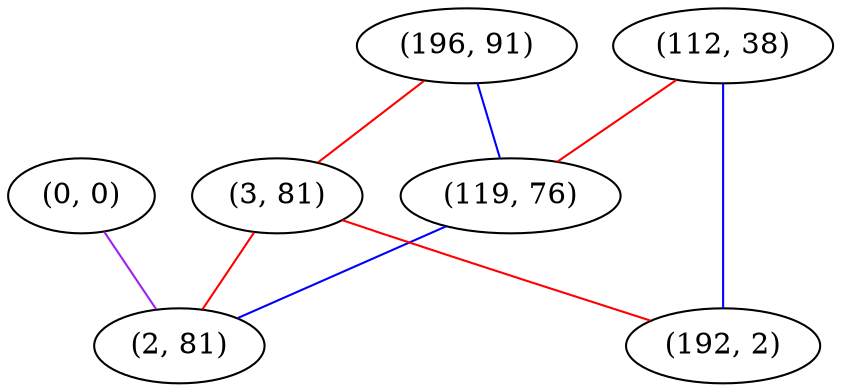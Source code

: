 graph "" {
"(112, 38)";
"(0, 0)";
"(196, 91)";
"(119, 76)";
"(3, 81)";
"(192, 2)";
"(2, 81)";
"(112, 38)" -- "(119, 76)"  [color=red, key=0, weight=1];
"(112, 38)" -- "(192, 2)"  [color=blue, key=0, weight=3];
"(0, 0)" -- "(2, 81)"  [color=purple, key=0, weight=4];
"(196, 91)" -- "(119, 76)"  [color=blue, key=0, weight=3];
"(196, 91)" -- "(3, 81)"  [color=red, key=0, weight=1];
"(119, 76)" -- "(2, 81)"  [color=blue, key=0, weight=3];
"(3, 81)" -- "(2, 81)"  [color=red, key=0, weight=1];
"(3, 81)" -- "(192, 2)"  [color=red, key=0, weight=1];
}
